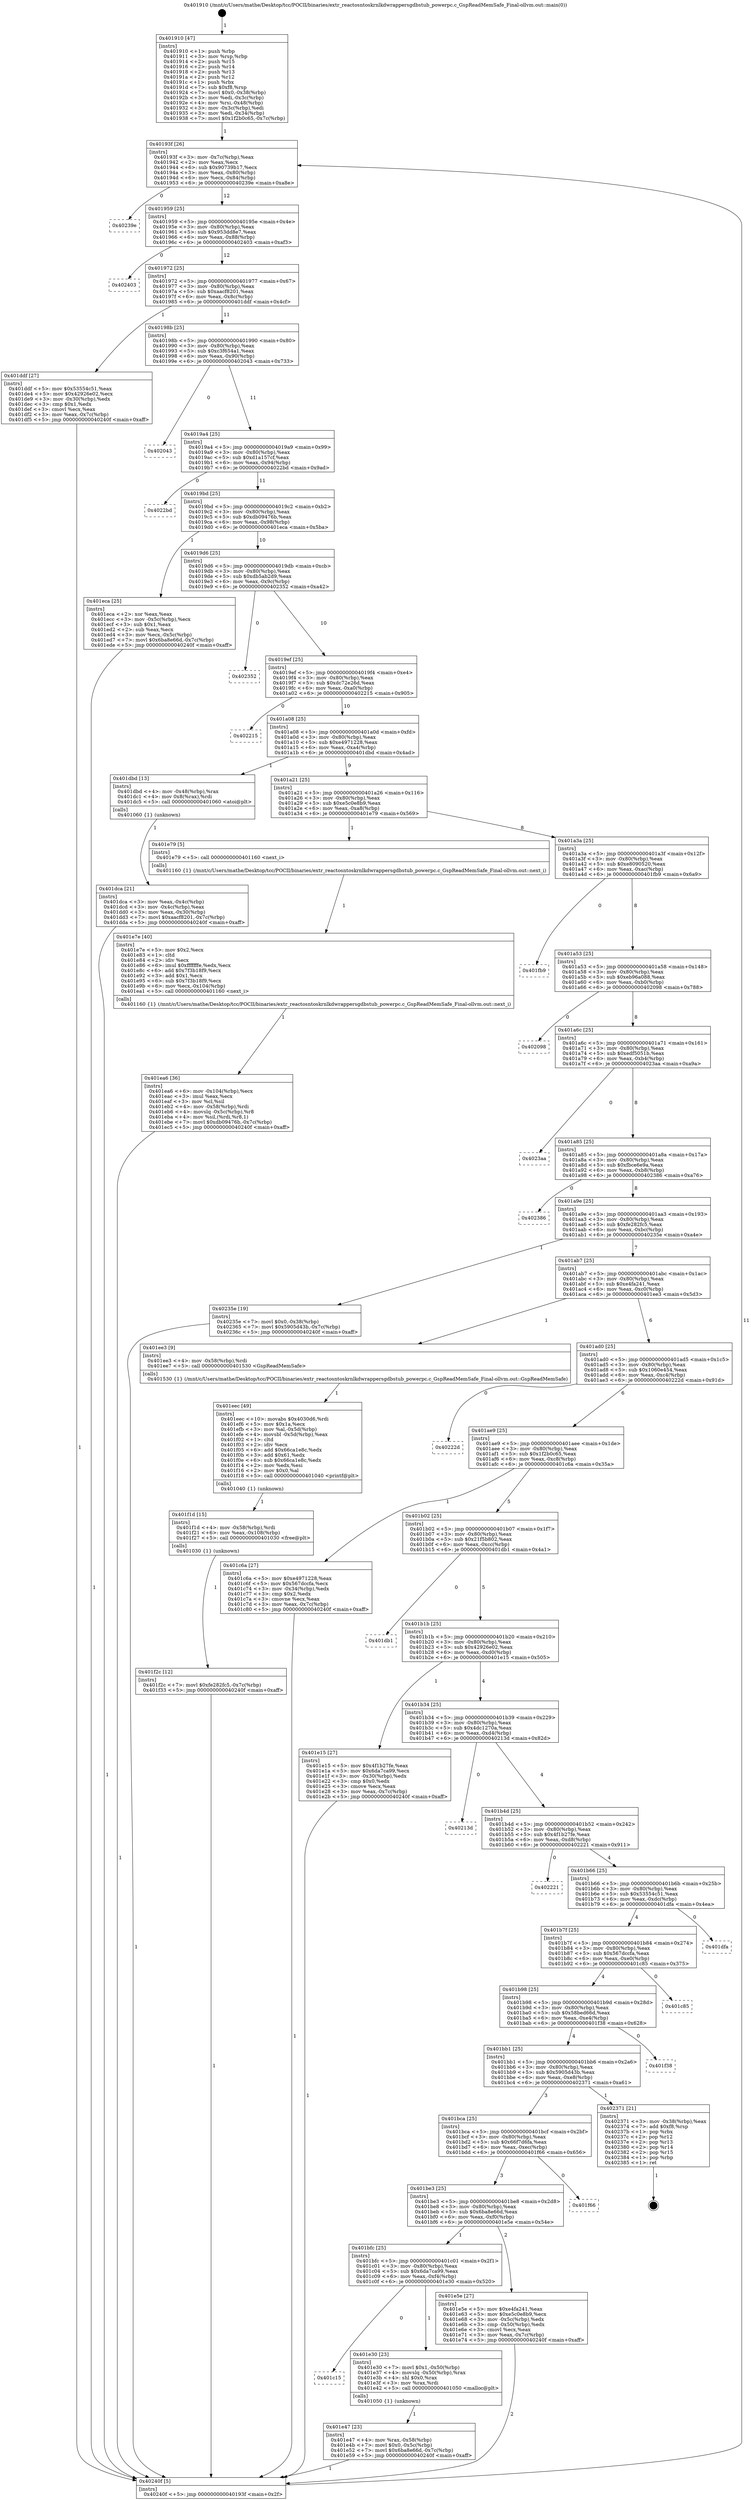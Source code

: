 digraph "0x401910" {
  label = "0x401910 (/mnt/c/Users/mathe/Desktop/tcc/POCII/binaries/extr_reactosntoskrnlkdwrappersgdbstub_powerpc.c_GspReadMemSafe_Final-ollvm.out::main(0))"
  labelloc = "t"
  node[shape=record]

  Entry [label="",width=0.3,height=0.3,shape=circle,fillcolor=black,style=filled]
  "0x40193f" [label="{
     0x40193f [26]\l
     | [instrs]\l
     &nbsp;&nbsp;0x40193f \<+3\>: mov -0x7c(%rbp),%eax\l
     &nbsp;&nbsp;0x401942 \<+2\>: mov %eax,%ecx\l
     &nbsp;&nbsp;0x401944 \<+6\>: sub $0x90739b17,%ecx\l
     &nbsp;&nbsp;0x40194a \<+3\>: mov %eax,-0x80(%rbp)\l
     &nbsp;&nbsp;0x40194d \<+6\>: mov %ecx,-0x84(%rbp)\l
     &nbsp;&nbsp;0x401953 \<+6\>: je 000000000040239e \<main+0xa8e\>\l
  }"]
  "0x40239e" [label="{
     0x40239e\l
  }", style=dashed]
  "0x401959" [label="{
     0x401959 [25]\l
     | [instrs]\l
     &nbsp;&nbsp;0x401959 \<+5\>: jmp 000000000040195e \<main+0x4e\>\l
     &nbsp;&nbsp;0x40195e \<+3\>: mov -0x80(%rbp),%eax\l
     &nbsp;&nbsp;0x401961 \<+5\>: sub $0x953dd8e7,%eax\l
     &nbsp;&nbsp;0x401966 \<+6\>: mov %eax,-0x88(%rbp)\l
     &nbsp;&nbsp;0x40196c \<+6\>: je 0000000000402403 \<main+0xaf3\>\l
  }"]
  Exit [label="",width=0.3,height=0.3,shape=circle,fillcolor=black,style=filled,peripheries=2]
  "0x402403" [label="{
     0x402403\l
  }", style=dashed]
  "0x401972" [label="{
     0x401972 [25]\l
     | [instrs]\l
     &nbsp;&nbsp;0x401972 \<+5\>: jmp 0000000000401977 \<main+0x67\>\l
     &nbsp;&nbsp;0x401977 \<+3\>: mov -0x80(%rbp),%eax\l
     &nbsp;&nbsp;0x40197a \<+5\>: sub $0xaacf8201,%eax\l
     &nbsp;&nbsp;0x40197f \<+6\>: mov %eax,-0x8c(%rbp)\l
     &nbsp;&nbsp;0x401985 \<+6\>: je 0000000000401ddf \<main+0x4cf\>\l
  }"]
  "0x401f2c" [label="{
     0x401f2c [12]\l
     | [instrs]\l
     &nbsp;&nbsp;0x401f2c \<+7\>: movl $0xfe282fc5,-0x7c(%rbp)\l
     &nbsp;&nbsp;0x401f33 \<+5\>: jmp 000000000040240f \<main+0xaff\>\l
  }"]
  "0x401ddf" [label="{
     0x401ddf [27]\l
     | [instrs]\l
     &nbsp;&nbsp;0x401ddf \<+5\>: mov $0x53554c51,%eax\l
     &nbsp;&nbsp;0x401de4 \<+5\>: mov $0x42926e02,%ecx\l
     &nbsp;&nbsp;0x401de9 \<+3\>: mov -0x30(%rbp),%edx\l
     &nbsp;&nbsp;0x401dec \<+3\>: cmp $0x1,%edx\l
     &nbsp;&nbsp;0x401def \<+3\>: cmovl %ecx,%eax\l
     &nbsp;&nbsp;0x401df2 \<+3\>: mov %eax,-0x7c(%rbp)\l
     &nbsp;&nbsp;0x401df5 \<+5\>: jmp 000000000040240f \<main+0xaff\>\l
  }"]
  "0x40198b" [label="{
     0x40198b [25]\l
     | [instrs]\l
     &nbsp;&nbsp;0x40198b \<+5\>: jmp 0000000000401990 \<main+0x80\>\l
     &nbsp;&nbsp;0x401990 \<+3\>: mov -0x80(%rbp),%eax\l
     &nbsp;&nbsp;0x401993 \<+5\>: sub $0xc3f654a1,%eax\l
     &nbsp;&nbsp;0x401998 \<+6\>: mov %eax,-0x90(%rbp)\l
     &nbsp;&nbsp;0x40199e \<+6\>: je 0000000000402043 \<main+0x733\>\l
  }"]
  "0x401f1d" [label="{
     0x401f1d [15]\l
     | [instrs]\l
     &nbsp;&nbsp;0x401f1d \<+4\>: mov -0x58(%rbp),%rdi\l
     &nbsp;&nbsp;0x401f21 \<+6\>: mov %eax,-0x108(%rbp)\l
     &nbsp;&nbsp;0x401f27 \<+5\>: call 0000000000401030 \<free@plt\>\l
     | [calls]\l
     &nbsp;&nbsp;0x401030 \{1\} (unknown)\l
  }"]
  "0x402043" [label="{
     0x402043\l
  }", style=dashed]
  "0x4019a4" [label="{
     0x4019a4 [25]\l
     | [instrs]\l
     &nbsp;&nbsp;0x4019a4 \<+5\>: jmp 00000000004019a9 \<main+0x99\>\l
     &nbsp;&nbsp;0x4019a9 \<+3\>: mov -0x80(%rbp),%eax\l
     &nbsp;&nbsp;0x4019ac \<+5\>: sub $0xd1a157cf,%eax\l
     &nbsp;&nbsp;0x4019b1 \<+6\>: mov %eax,-0x94(%rbp)\l
     &nbsp;&nbsp;0x4019b7 \<+6\>: je 00000000004022bd \<main+0x9ad\>\l
  }"]
  "0x401eec" [label="{
     0x401eec [49]\l
     | [instrs]\l
     &nbsp;&nbsp;0x401eec \<+10\>: movabs $0x4030d6,%rdi\l
     &nbsp;&nbsp;0x401ef6 \<+5\>: mov $0x1a,%ecx\l
     &nbsp;&nbsp;0x401efb \<+3\>: mov %al,-0x5d(%rbp)\l
     &nbsp;&nbsp;0x401efe \<+4\>: movsbl -0x5d(%rbp),%eax\l
     &nbsp;&nbsp;0x401f02 \<+1\>: cltd\l
     &nbsp;&nbsp;0x401f03 \<+2\>: idiv %ecx\l
     &nbsp;&nbsp;0x401f05 \<+6\>: add $0x66ca1e8c,%edx\l
     &nbsp;&nbsp;0x401f0b \<+3\>: add $0x61,%edx\l
     &nbsp;&nbsp;0x401f0e \<+6\>: sub $0x66ca1e8c,%edx\l
     &nbsp;&nbsp;0x401f14 \<+2\>: mov %edx,%esi\l
     &nbsp;&nbsp;0x401f16 \<+2\>: mov $0x0,%al\l
     &nbsp;&nbsp;0x401f18 \<+5\>: call 0000000000401040 \<printf@plt\>\l
     | [calls]\l
     &nbsp;&nbsp;0x401040 \{1\} (unknown)\l
  }"]
  "0x4022bd" [label="{
     0x4022bd\l
  }", style=dashed]
  "0x4019bd" [label="{
     0x4019bd [25]\l
     | [instrs]\l
     &nbsp;&nbsp;0x4019bd \<+5\>: jmp 00000000004019c2 \<main+0xb2\>\l
     &nbsp;&nbsp;0x4019c2 \<+3\>: mov -0x80(%rbp),%eax\l
     &nbsp;&nbsp;0x4019c5 \<+5\>: sub $0xdb09476b,%eax\l
     &nbsp;&nbsp;0x4019ca \<+6\>: mov %eax,-0x98(%rbp)\l
     &nbsp;&nbsp;0x4019d0 \<+6\>: je 0000000000401eca \<main+0x5ba\>\l
  }"]
  "0x401ea6" [label="{
     0x401ea6 [36]\l
     | [instrs]\l
     &nbsp;&nbsp;0x401ea6 \<+6\>: mov -0x104(%rbp),%ecx\l
     &nbsp;&nbsp;0x401eac \<+3\>: imul %eax,%ecx\l
     &nbsp;&nbsp;0x401eaf \<+3\>: mov %cl,%sil\l
     &nbsp;&nbsp;0x401eb2 \<+4\>: mov -0x58(%rbp),%rdi\l
     &nbsp;&nbsp;0x401eb6 \<+4\>: movslq -0x5c(%rbp),%r8\l
     &nbsp;&nbsp;0x401eba \<+4\>: mov %sil,(%rdi,%r8,1)\l
     &nbsp;&nbsp;0x401ebe \<+7\>: movl $0xdb09476b,-0x7c(%rbp)\l
     &nbsp;&nbsp;0x401ec5 \<+5\>: jmp 000000000040240f \<main+0xaff\>\l
  }"]
  "0x401eca" [label="{
     0x401eca [25]\l
     | [instrs]\l
     &nbsp;&nbsp;0x401eca \<+2\>: xor %eax,%eax\l
     &nbsp;&nbsp;0x401ecc \<+3\>: mov -0x5c(%rbp),%ecx\l
     &nbsp;&nbsp;0x401ecf \<+3\>: sub $0x1,%eax\l
     &nbsp;&nbsp;0x401ed2 \<+2\>: sub %eax,%ecx\l
     &nbsp;&nbsp;0x401ed4 \<+3\>: mov %ecx,-0x5c(%rbp)\l
     &nbsp;&nbsp;0x401ed7 \<+7\>: movl $0x6ba8e66d,-0x7c(%rbp)\l
     &nbsp;&nbsp;0x401ede \<+5\>: jmp 000000000040240f \<main+0xaff\>\l
  }"]
  "0x4019d6" [label="{
     0x4019d6 [25]\l
     | [instrs]\l
     &nbsp;&nbsp;0x4019d6 \<+5\>: jmp 00000000004019db \<main+0xcb\>\l
     &nbsp;&nbsp;0x4019db \<+3\>: mov -0x80(%rbp),%eax\l
     &nbsp;&nbsp;0x4019de \<+5\>: sub $0xdb5ab2d9,%eax\l
     &nbsp;&nbsp;0x4019e3 \<+6\>: mov %eax,-0x9c(%rbp)\l
     &nbsp;&nbsp;0x4019e9 \<+6\>: je 0000000000402352 \<main+0xa42\>\l
  }"]
  "0x401e7e" [label="{
     0x401e7e [40]\l
     | [instrs]\l
     &nbsp;&nbsp;0x401e7e \<+5\>: mov $0x2,%ecx\l
     &nbsp;&nbsp;0x401e83 \<+1\>: cltd\l
     &nbsp;&nbsp;0x401e84 \<+2\>: idiv %ecx\l
     &nbsp;&nbsp;0x401e86 \<+6\>: imul $0xfffffffe,%edx,%ecx\l
     &nbsp;&nbsp;0x401e8c \<+6\>: add $0x7f3b18f9,%ecx\l
     &nbsp;&nbsp;0x401e92 \<+3\>: add $0x1,%ecx\l
     &nbsp;&nbsp;0x401e95 \<+6\>: sub $0x7f3b18f9,%ecx\l
     &nbsp;&nbsp;0x401e9b \<+6\>: mov %ecx,-0x104(%rbp)\l
     &nbsp;&nbsp;0x401ea1 \<+5\>: call 0000000000401160 \<next_i\>\l
     | [calls]\l
     &nbsp;&nbsp;0x401160 \{1\} (/mnt/c/Users/mathe/Desktop/tcc/POCII/binaries/extr_reactosntoskrnlkdwrappersgdbstub_powerpc.c_GspReadMemSafe_Final-ollvm.out::next_i)\l
  }"]
  "0x402352" [label="{
     0x402352\l
  }", style=dashed]
  "0x4019ef" [label="{
     0x4019ef [25]\l
     | [instrs]\l
     &nbsp;&nbsp;0x4019ef \<+5\>: jmp 00000000004019f4 \<main+0xe4\>\l
     &nbsp;&nbsp;0x4019f4 \<+3\>: mov -0x80(%rbp),%eax\l
     &nbsp;&nbsp;0x4019f7 \<+5\>: sub $0xdc72e26d,%eax\l
     &nbsp;&nbsp;0x4019fc \<+6\>: mov %eax,-0xa0(%rbp)\l
     &nbsp;&nbsp;0x401a02 \<+6\>: je 0000000000402215 \<main+0x905\>\l
  }"]
  "0x401e47" [label="{
     0x401e47 [23]\l
     | [instrs]\l
     &nbsp;&nbsp;0x401e47 \<+4\>: mov %rax,-0x58(%rbp)\l
     &nbsp;&nbsp;0x401e4b \<+7\>: movl $0x0,-0x5c(%rbp)\l
     &nbsp;&nbsp;0x401e52 \<+7\>: movl $0x6ba8e66d,-0x7c(%rbp)\l
     &nbsp;&nbsp;0x401e59 \<+5\>: jmp 000000000040240f \<main+0xaff\>\l
  }"]
  "0x402215" [label="{
     0x402215\l
  }", style=dashed]
  "0x401a08" [label="{
     0x401a08 [25]\l
     | [instrs]\l
     &nbsp;&nbsp;0x401a08 \<+5\>: jmp 0000000000401a0d \<main+0xfd\>\l
     &nbsp;&nbsp;0x401a0d \<+3\>: mov -0x80(%rbp),%eax\l
     &nbsp;&nbsp;0x401a10 \<+5\>: sub $0xe4971228,%eax\l
     &nbsp;&nbsp;0x401a15 \<+6\>: mov %eax,-0xa4(%rbp)\l
     &nbsp;&nbsp;0x401a1b \<+6\>: je 0000000000401dbd \<main+0x4ad\>\l
  }"]
  "0x401c15" [label="{
     0x401c15\l
  }", style=dashed]
  "0x401dbd" [label="{
     0x401dbd [13]\l
     | [instrs]\l
     &nbsp;&nbsp;0x401dbd \<+4\>: mov -0x48(%rbp),%rax\l
     &nbsp;&nbsp;0x401dc1 \<+4\>: mov 0x8(%rax),%rdi\l
     &nbsp;&nbsp;0x401dc5 \<+5\>: call 0000000000401060 \<atoi@plt\>\l
     | [calls]\l
     &nbsp;&nbsp;0x401060 \{1\} (unknown)\l
  }"]
  "0x401a21" [label="{
     0x401a21 [25]\l
     | [instrs]\l
     &nbsp;&nbsp;0x401a21 \<+5\>: jmp 0000000000401a26 \<main+0x116\>\l
     &nbsp;&nbsp;0x401a26 \<+3\>: mov -0x80(%rbp),%eax\l
     &nbsp;&nbsp;0x401a29 \<+5\>: sub $0xe5c0e8b9,%eax\l
     &nbsp;&nbsp;0x401a2e \<+6\>: mov %eax,-0xa8(%rbp)\l
     &nbsp;&nbsp;0x401a34 \<+6\>: je 0000000000401e79 \<main+0x569\>\l
  }"]
  "0x401e30" [label="{
     0x401e30 [23]\l
     | [instrs]\l
     &nbsp;&nbsp;0x401e30 \<+7\>: movl $0x1,-0x50(%rbp)\l
     &nbsp;&nbsp;0x401e37 \<+4\>: movslq -0x50(%rbp),%rax\l
     &nbsp;&nbsp;0x401e3b \<+4\>: shl $0x0,%rax\l
     &nbsp;&nbsp;0x401e3f \<+3\>: mov %rax,%rdi\l
     &nbsp;&nbsp;0x401e42 \<+5\>: call 0000000000401050 \<malloc@plt\>\l
     | [calls]\l
     &nbsp;&nbsp;0x401050 \{1\} (unknown)\l
  }"]
  "0x401e79" [label="{
     0x401e79 [5]\l
     | [instrs]\l
     &nbsp;&nbsp;0x401e79 \<+5\>: call 0000000000401160 \<next_i\>\l
     | [calls]\l
     &nbsp;&nbsp;0x401160 \{1\} (/mnt/c/Users/mathe/Desktop/tcc/POCII/binaries/extr_reactosntoskrnlkdwrappersgdbstub_powerpc.c_GspReadMemSafe_Final-ollvm.out::next_i)\l
  }"]
  "0x401a3a" [label="{
     0x401a3a [25]\l
     | [instrs]\l
     &nbsp;&nbsp;0x401a3a \<+5\>: jmp 0000000000401a3f \<main+0x12f\>\l
     &nbsp;&nbsp;0x401a3f \<+3\>: mov -0x80(%rbp),%eax\l
     &nbsp;&nbsp;0x401a42 \<+5\>: sub $0xe8090520,%eax\l
     &nbsp;&nbsp;0x401a47 \<+6\>: mov %eax,-0xac(%rbp)\l
     &nbsp;&nbsp;0x401a4d \<+6\>: je 0000000000401fb9 \<main+0x6a9\>\l
  }"]
  "0x401bfc" [label="{
     0x401bfc [25]\l
     | [instrs]\l
     &nbsp;&nbsp;0x401bfc \<+5\>: jmp 0000000000401c01 \<main+0x2f1\>\l
     &nbsp;&nbsp;0x401c01 \<+3\>: mov -0x80(%rbp),%eax\l
     &nbsp;&nbsp;0x401c04 \<+5\>: sub $0x6da7ca99,%eax\l
     &nbsp;&nbsp;0x401c09 \<+6\>: mov %eax,-0xf4(%rbp)\l
     &nbsp;&nbsp;0x401c0f \<+6\>: je 0000000000401e30 \<main+0x520\>\l
  }"]
  "0x401fb9" [label="{
     0x401fb9\l
  }", style=dashed]
  "0x401a53" [label="{
     0x401a53 [25]\l
     | [instrs]\l
     &nbsp;&nbsp;0x401a53 \<+5\>: jmp 0000000000401a58 \<main+0x148\>\l
     &nbsp;&nbsp;0x401a58 \<+3\>: mov -0x80(%rbp),%eax\l
     &nbsp;&nbsp;0x401a5b \<+5\>: sub $0xeb96a088,%eax\l
     &nbsp;&nbsp;0x401a60 \<+6\>: mov %eax,-0xb0(%rbp)\l
     &nbsp;&nbsp;0x401a66 \<+6\>: je 0000000000402098 \<main+0x788\>\l
  }"]
  "0x401e5e" [label="{
     0x401e5e [27]\l
     | [instrs]\l
     &nbsp;&nbsp;0x401e5e \<+5\>: mov $0xe4fa241,%eax\l
     &nbsp;&nbsp;0x401e63 \<+5\>: mov $0xe5c0e8b9,%ecx\l
     &nbsp;&nbsp;0x401e68 \<+3\>: mov -0x5c(%rbp),%edx\l
     &nbsp;&nbsp;0x401e6b \<+3\>: cmp -0x50(%rbp),%edx\l
     &nbsp;&nbsp;0x401e6e \<+3\>: cmovl %ecx,%eax\l
     &nbsp;&nbsp;0x401e71 \<+3\>: mov %eax,-0x7c(%rbp)\l
     &nbsp;&nbsp;0x401e74 \<+5\>: jmp 000000000040240f \<main+0xaff\>\l
  }"]
  "0x402098" [label="{
     0x402098\l
  }", style=dashed]
  "0x401a6c" [label="{
     0x401a6c [25]\l
     | [instrs]\l
     &nbsp;&nbsp;0x401a6c \<+5\>: jmp 0000000000401a71 \<main+0x161\>\l
     &nbsp;&nbsp;0x401a71 \<+3\>: mov -0x80(%rbp),%eax\l
     &nbsp;&nbsp;0x401a74 \<+5\>: sub $0xedf5051b,%eax\l
     &nbsp;&nbsp;0x401a79 \<+6\>: mov %eax,-0xb4(%rbp)\l
     &nbsp;&nbsp;0x401a7f \<+6\>: je 00000000004023aa \<main+0xa9a\>\l
  }"]
  "0x401be3" [label="{
     0x401be3 [25]\l
     | [instrs]\l
     &nbsp;&nbsp;0x401be3 \<+5\>: jmp 0000000000401be8 \<main+0x2d8\>\l
     &nbsp;&nbsp;0x401be8 \<+3\>: mov -0x80(%rbp),%eax\l
     &nbsp;&nbsp;0x401beb \<+5\>: sub $0x6ba8e66d,%eax\l
     &nbsp;&nbsp;0x401bf0 \<+6\>: mov %eax,-0xf0(%rbp)\l
     &nbsp;&nbsp;0x401bf6 \<+6\>: je 0000000000401e5e \<main+0x54e\>\l
  }"]
  "0x4023aa" [label="{
     0x4023aa\l
  }", style=dashed]
  "0x401a85" [label="{
     0x401a85 [25]\l
     | [instrs]\l
     &nbsp;&nbsp;0x401a85 \<+5\>: jmp 0000000000401a8a \<main+0x17a\>\l
     &nbsp;&nbsp;0x401a8a \<+3\>: mov -0x80(%rbp),%eax\l
     &nbsp;&nbsp;0x401a8d \<+5\>: sub $0xfbce6e9a,%eax\l
     &nbsp;&nbsp;0x401a92 \<+6\>: mov %eax,-0xb8(%rbp)\l
     &nbsp;&nbsp;0x401a98 \<+6\>: je 0000000000402386 \<main+0xa76\>\l
  }"]
  "0x401f66" [label="{
     0x401f66\l
  }", style=dashed]
  "0x402386" [label="{
     0x402386\l
  }", style=dashed]
  "0x401a9e" [label="{
     0x401a9e [25]\l
     | [instrs]\l
     &nbsp;&nbsp;0x401a9e \<+5\>: jmp 0000000000401aa3 \<main+0x193\>\l
     &nbsp;&nbsp;0x401aa3 \<+3\>: mov -0x80(%rbp),%eax\l
     &nbsp;&nbsp;0x401aa6 \<+5\>: sub $0xfe282fc5,%eax\l
     &nbsp;&nbsp;0x401aab \<+6\>: mov %eax,-0xbc(%rbp)\l
     &nbsp;&nbsp;0x401ab1 \<+6\>: je 000000000040235e \<main+0xa4e\>\l
  }"]
  "0x401bca" [label="{
     0x401bca [25]\l
     | [instrs]\l
     &nbsp;&nbsp;0x401bca \<+5\>: jmp 0000000000401bcf \<main+0x2bf\>\l
     &nbsp;&nbsp;0x401bcf \<+3\>: mov -0x80(%rbp),%eax\l
     &nbsp;&nbsp;0x401bd2 \<+5\>: sub $0x66f7d6fa,%eax\l
     &nbsp;&nbsp;0x401bd7 \<+6\>: mov %eax,-0xec(%rbp)\l
     &nbsp;&nbsp;0x401bdd \<+6\>: je 0000000000401f66 \<main+0x656\>\l
  }"]
  "0x40235e" [label="{
     0x40235e [19]\l
     | [instrs]\l
     &nbsp;&nbsp;0x40235e \<+7\>: movl $0x0,-0x38(%rbp)\l
     &nbsp;&nbsp;0x402365 \<+7\>: movl $0x5905d43b,-0x7c(%rbp)\l
     &nbsp;&nbsp;0x40236c \<+5\>: jmp 000000000040240f \<main+0xaff\>\l
  }"]
  "0x401ab7" [label="{
     0x401ab7 [25]\l
     | [instrs]\l
     &nbsp;&nbsp;0x401ab7 \<+5\>: jmp 0000000000401abc \<main+0x1ac\>\l
     &nbsp;&nbsp;0x401abc \<+3\>: mov -0x80(%rbp),%eax\l
     &nbsp;&nbsp;0x401abf \<+5\>: sub $0xe4fa241,%eax\l
     &nbsp;&nbsp;0x401ac4 \<+6\>: mov %eax,-0xc0(%rbp)\l
     &nbsp;&nbsp;0x401aca \<+6\>: je 0000000000401ee3 \<main+0x5d3\>\l
  }"]
  "0x402371" [label="{
     0x402371 [21]\l
     | [instrs]\l
     &nbsp;&nbsp;0x402371 \<+3\>: mov -0x38(%rbp),%eax\l
     &nbsp;&nbsp;0x402374 \<+7\>: add $0xf8,%rsp\l
     &nbsp;&nbsp;0x40237b \<+1\>: pop %rbx\l
     &nbsp;&nbsp;0x40237c \<+2\>: pop %r12\l
     &nbsp;&nbsp;0x40237e \<+2\>: pop %r13\l
     &nbsp;&nbsp;0x402380 \<+2\>: pop %r14\l
     &nbsp;&nbsp;0x402382 \<+2\>: pop %r15\l
     &nbsp;&nbsp;0x402384 \<+1\>: pop %rbp\l
     &nbsp;&nbsp;0x402385 \<+1\>: ret\l
  }"]
  "0x401ee3" [label="{
     0x401ee3 [9]\l
     | [instrs]\l
     &nbsp;&nbsp;0x401ee3 \<+4\>: mov -0x58(%rbp),%rdi\l
     &nbsp;&nbsp;0x401ee7 \<+5\>: call 0000000000401530 \<GspReadMemSafe\>\l
     | [calls]\l
     &nbsp;&nbsp;0x401530 \{1\} (/mnt/c/Users/mathe/Desktop/tcc/POCII/binaries/extr_reactosntoskrnlkdwrappersgdbstub_powerpc.c_GspReadMemSafe_Final-ollvm.out::GspReadMemSafe)\l
  }"]
  "0x401ad0" [label="{
     0x401ad0 [25]\l
     | [instrs]\l
     &nbsp;&nbsp;0x401ad0 \<+5\>: jmp 0000000000401ad5 \<main+0x1c5\>\l
     &nbsp;&nbsp;0x401ad5 \<+3\>: mov -0x80(%rbp),%eax\l
     &nbsp;&nbsp;0x401ad8 \<+5\>: sub $0x1060e454,%eax\l
     &nbsp;&nbsp;0x401add \<+6\>: mov %eax,-0xc4(%rbp)\l
     &nbsp;&nbsp;0x401ae3 \<+6\>: je 000000000040222d \<main+0x91d\>\l
  }"]
  "0x401bb1" [label="{
     0x401bb1 [25]\l
     | [instrs]\l
     &nbsp;&nbsp;0x401bb1 \<+5\>: jmp 0000000000401bb6 \<main+0x2a6\>\l
     &nbsp;&nbsp;0x401bb6 \<+3\>: mov -0x80(%rbp),%eax\l
     &nbsp;&nbsp;0x401bb9 \<+5\>: sub $0x5905d43b,%eax\l
     &nbsp;&nbsp;0x401bbe \<+6\>: mov %eax,-0xe8(%rbp)\l
     &nbsp;&nbsp;0x401bc4 \<+6\>: je 0000000000402371 \<main+0xa61\>\l
  }"]
  "0x40222d" [label="{
     0x40222d\l
  }", style=dashed]
  "0x401ae9" [label="{
     0x401ae9 [25]\l
     | [instrs]\l
     &nbsp;&nbsp;0x401ae9 \<+5\>: jmp 0000000000401aee \<main+0x1de\>\l
     &nbsp;&nbsp;0x401aee \<+3\>: mov -0x80(%rbp),%eax\l
     &nbsp;&nbsp;0x401af1 \<+5\>: sub $0x1f2b0c65,%eax\l
     &nbsp;&nbsp;0x401af6 \<+6\>: mov %eax,-0xc8(%rbp)\l
     &nbsp;&nbsp;0x401afc \<+6\>: je 0000000000401c6a \<main+0x35a\>\l
  }"]
  "0x401f38" [label="{
     0x401f38\l
  }", style=dashed]
  "0x401c6a" [label="{
     0x401c6a [27]\l
     | [instrs]\l
     &nbsp;&nbsp;0x401c6a \<+5\>: mov $0xe4971228,%eax\l
     &nbsp;&nbsp;0x401c6f \<+5\>: mov $0x567dccfa,%ecx\l
     &nbsp;&nbsp;0x401c74 \<+3\>: mov -0x34(%rbp),%edx\l
     &nbsp;&nbsp;0x401c77 \<+3\>: cmp $0x2,%edx\l
     &nbsp;&nbsp;0x401c7a \<+3\>: cmovne %ecx,%eax\l
     &nbsp;&nbsp;0x401c7d \<+3\>: mov %eax,-0x7c(%rbp)\l
     &nbsp;&nbsp;0x401c80 \<+5\>: jmp 000000000040240f \<main+0xaff\>\l
  }"]
  "0x401b02" [label="{
     0x401b02 [25]\l
     | [instrs]\l
     &nbsp;&nbsp;0x401b02 \<+5\>: jmp 0000000000401b07 \<main+0x1f7\>\l
     &nbsp;&nbsp;0x401b07 \<+3\>: mov -0x80(%rbp),%eax\l
     &nbsp;&nbsp;0x401b0a \<+5\>: sub $0x21f5b802,%eax\l
     &nbsp;&nbsp;0x401b0f \<+6\>: mov %eax,-0xcc(%rbp)\l
     &nbsp;&nbsp;0x401b15 \<+6\>: je 0000000000401db1 \<main+0x4a1\>\l
  }"]
  "0x40240f" [label="{
     0x40240f [5]\l
     | [instrs]\l
     &nbsp;&nbsp;0x40240f \<+5\>: jmp 000000000040193f \<main+0x2f\>\l
  }"]
  "0x401910" [label="{
     0x401910 [47]\l
     | [instrs]\l
     &nbsp;&nbsp;0x401910 \<+1\>: push %rbp\l
     &nbsp;&nbsp;0x401911 \<+3\>: mov %rsp,%rbp\l
     &nbsp;&nbsp;0x401914 \<+2\>: push %r15\l
     &nbsp;&nbsp;0x401916 \<+2\>: push %r14\l
     &nbsp;&nbsp;0x401918 \<+2\>: push %r13\l
     &nbsp;&nbsp;0x40191a \<+2\>: push %r12\l
     &nbsp;&nbsp;0x40191c \<+1\>: push %rbx\l
     &nbsp;&nbsp;0x40191d \<+7\>: sub $0xf8,%rsp\l
     &nbsp;&nbsp;0x401924 \<+7\>: movl $0x0,-0x38(%rbp)\l
     &nbsp;&nbsp;0x40192b \<+3\>: mov %edi,-0x3c(%rbp)\l
     &nbsp;&nbsp;0x40192e \<+4\>: mov %rsi,-0x48(%rbp)\l
     &nbsp;&nbsp;0x401932 \<+3\>: mov -0x3c(%rbp),%edi\l
     &nbsp;&nbsp;0x401935 \<+3\>: mov %edi,-0x34(%rbp)\l
     &nbsp;&nbsp;0x401938 \<+7\>: movl $0x1f2b0c65,-0x7c(%rbp)\l
  }"]
  "0x401dca" [label="{
     0x401dca [21]\l
     | [instrs]\l
     &nbsp;&nbsp;0x401dca \<+3\>: mov %eax,-0x4c(%rbp)\l
     &nbsp;&nbsp;0x401dcd \<+3\>: mov -0x4c(%rbp),%eax\l
     &nbsp;&nbsp;0x401dd0 \<+3\>: mov %eax,-0x30(%rbp)\l
     &nbsp;&nbsp;0x401dd3 \<+7\>: movl $0xaacf8201,-0x7c(%rbp)\l
     &nbsp;&nbsp;0x401dda \<+5\>: jmp 000000000040240f \<main+0xaff\>\l
  }"]
  "0x401b98" [label="{
     0x401b98 [25]\l
     | [instrs]\l
     &nbsp;&nbsp;0x401b98 \<+5\>: jmp 0000000000401b9d \<main+0x28d\>\l
     &nbsp;&nbsp;0x401b9d \<+3\>: mov -0x80(%rbp),%eax\l
     &nbsp;&nbsp;0x401ba0 \<+5\>: sub $0x58bed66d,%eax\l
     &nbsp;&nbsp;0x401ba5 \<+6\>: mov %eax,-0xe4(%rbp)\l
     &nbsp;&nbsp;0x401bab \<+6\>: je 0000000000401f38 \<main+0x628\>\l
  }"]
  "0x401db1" [label="{
     0x401db1\l
  }", style=dashed]
  "0x401b1b" [label="{
     0x401b1b [25]\l
     | [instrs]\l
     &nbsp;&nbsp;0x401b1b \<+5\>: jmp 0000000000401b20 \<main+0x210\>\l
     &nbsp;&nbsp;0x401b20 \<+3\>: mov -0x80(%rbp),%eax\l
     &nbsp;&nbsp;0x401b23 \<+5\>: sub $0x42926e02,%eax\l
     &nbsp;&nbsp;0x401b28 \<+6\>: mov %eax,-0xd0(%rbp)\l
     &nbsp;&nbsp;0x401b2e \<+6\>: je 0000000000401e15 \<main+0x505\>\l
  }"]
  "0x401c85" [label="{
     0x401c85\l
  }", style=dashed]
  "0x401e15" [label="{
     0x401e15 [27]\l
     | [instrs]\l
     &nbsp;&nbsp;0x401e15 \<+5\>: mov $0x4f1b27fe,%eax\l
     &nbsp;&nbsp;0x401e1a \<+5\>: mov $0x6da7ca99,%ecx\l
     &nbsp;&nbsp;0x401e1f \<+3\>: mov -0x30(%rbp),%edx\l
     &nbsp;&nbsp;0x401e22 \<+3\>: cmp $0x0,%edx\l
     &nbsp;&nbsp;0x401e25 \<+3\>: cmove %ecx,%eax\l
     &nbsp;&nbsp;0x401e28 \<+3\>: mov %eax,-0x7c(%rbp)\l
     &nbsp;&nbsp;0x401e2b \<+5\>: jmp 000000000040240f \<main+0xaff\>\l
  }"]
  "0x401b34" [label="{
     0x401b34 [25]\l
     | [instrs]\l
     &nbsp;&nbsp;0x401b34 \<+5\>: jmp 0000000000401b39 \<main+0x229\>\l
     &nbsp;&nbsp;0x401b39 \<+3\>: mov -0x80(%rbp),%eax\l
     &nbsp;&nbsp;0x401b3c \<+5\>: sub $0x4dc1270a,%eax\l
     &nbsp;&nbsp;0x401b41 \<+6\>: mov %eax,-0xd4(%rbp)\l
     &nbsp;&nbsp;0x401b47 \<+6\>: je 000000000040213d \<main+0x82d\>\l
  }"]
  "0x401b7f" [label="{
     0x401b7f [25]\l
     | [instrs]\l
     &nbsp;&nbsp;0x401b7f \<+5\>: jmp 0000000000401b84 \<main+0x274\>\l
     &nbsp;&nbsp;0x401b84 \<+3\>: mov -0x80(%rbp),%eax\l
     &nbsp;&nbsp;0x401b87 \<+5\>: sub $0x567dccfa,%eax\l
     &nbsp;&nbsp;0x401b8c \<+6\>: mov %eax,-0xe0(%rbp)\l
     &nbsp;&nbsp;0x401b92 \<+6\>: je 0000000000401c85 \<main+0x375\>\l
  }"]
  "0x40213d" [label="{
     0x40213d\l
  }", style=dashed]
  "0x401b4d" [label="{
     0x401b4d [25]\l
     | [instrs]\l
     &nbsp;&nbsp;0x401b4d \<+5\>: jmp 0000000000401b52 \<main+0x242\>\l
     &nbsp;&nbsp;0x401b52 \<+3\>: mov -0x80(%rbp),%eax\l
     &nbsp;&nbsp;0x401b55 \<+5\>: sub $0x4f1b27fe,%eax\l
     &nbsp;&nbsp;0x401b5a \<+6\>: mov %eax,-0xd8(%rbp)\l
     &nbsp;&nbsp;0x401b60 \<+6\>: je 0000000000402221 \<main+0x911\>\l
  }"]
  "0x401dfa" [label="{
     0x401dfa\l
  }", style=dashed]
  "0x402221" [label="{
     0x402221\l
  }", style=dashed]
  "0x401b66" [label="{
     0x401b66 [25]\l
     | [instrs]\l
     &nbsp;&nbsp;0x401b66 \<+5\>: jmp 0000000000401b6b \<main+0x25b\>\l
     &nbsp;&nbsp;0x401b6b \<+3\>: mov -0x80(%rbp),%eax\l
     &nbsp;&nbsp;0x401b6e \<+5\>: sub $0x53554c51,%eax\l
     &nbsp;&nbsp;0x401b73 \<+6\>: mov %eax,-0xdc(%rbp)\l
     &nbsp;&nbsp;0x401b79 \<+6\>: je 0000000000401dfa \<main+0x4ea\>\l
  }"]
  Entry -> "0x401910" [label=" 1"]
  "0x40193f" -> "0x40239e" [label=" 0"]
  "0x40193f" -> "0x401959" [label=" 12"]
  "0x402371" -> Exit [label=" 1"]
  "0x401959" -> "0x402403" [label=" 0"]
  "0x401959" -> "0x401972" [label=" 12"]
  "0x40235e" -> "0x40240f" [label=" 1"]
  "0x401972" -> "0x401ddf" [label=" 1"]
  "0x401972" -> "0x40198b" [label=" 11"]
  "0x401f2c" -> "0x40240f" [label=" 1"]
  "0x40198b" -> "0x402043" [label=" 0"]
  "0x40198b" -> "0x4019a4" [label=" 11"]
  "0x401f1d" -> "0x401f2c" [label=" 1"]
  "0x4019a4" -> "0x4022bd" [label=" 0"]
  "0x4019a4" -> "0x4019bd" [label=" 11"]
  "0x401eec" -> "0x401f1d" [label=" 1"]
  "0x4019bd" -> "0x401eca" [label=" 1"]
  "0x4019bd" -> "0x4019d6" [label=" 10"]
  "0x401ee3" -> "0x401eec" [label=" 1"]
  "0x4019d6" -> "0x402352" [label=" 0"]
  "0x4019d6" -> "0x4019ef" [label=" 10"]
  "0x401eca" -> "0x40240f" [label=" 1"]
  "0x4019ef" -> "0x402215" [label=" 0"]
  "0x4019ef" -> "0x401a08" [label=" 10"]
  "0x401ea6" -> "0x40240f" [label=" 1"]
  "0x401a08" -> "0x401dbd" [label=" 1"]
  "0x401a08" -> "0x401a21" [label=" 9"]
  "0x401e7e" -> "0x401ea6" [label=" 1"]
  "0x401a21" -> "0x401e79" [label=" 1"]
  "0x401a21" -> "0x401a3a" [label=" 8"]
  "0x401e79" -> "0x401e7e" [label=" 1"]
  "0x401a3a" -> "0x401fb9" [label=" 0"]
  "0x401a3a" -> "0x401a53" [label=" 8"]
  "0x401e47" -> "0x40240f" [label=" 1"]
  "0x401a53" -> "0x402098" [label=" 0"]
  "0x401a53" -> "0x401a6c" [label=" 8"]
  "0x401e30" -> "0x401e47" [label=" 1"]
  "0x401a6c" -> "0x4023aa" [label=" 0"]
  "0x401a6c" -> "0x401a85" [label=" 8"]
  "0x401bfc" -> "0x401e30" [label=" 1"]
  "0x401a85" -> "0x402386" [label=" 0"]
  "0x401a85" -> "0x401a9e" [label=" 8"]
  "0x401e5e" -> "0x40240f" [label=" 2"]
  "0x401a9e" -> "0x40235e" [label=" 1"]
  "0x401a9e" -> "0x401ab7" [label=" 7"]
  "0x401be3" -> "0x401e5e" [label=" 2"]
  "0x401ab7" -> "0x401ee3" [label=" 1"]
  "0x401ab7" -> "0x401ad0" [label=" 6"]
  "0x401bfc" -> "0x401c15" [label=" 0"]
  "0x401ad0" -> "0x40222d" [label=" 0"]
  "0x401ad0" -> "0x401ae9" [label=" 6"]
  "0x401bca" -> "0x401f66" [label=" 0"]
  "0x401ae9" -> "0x401c6a" [label=" 1"]
  "0x401ae9" -> "0x401b02" [label=" 5"]
  "0x401c6a" -> "0x40240f" [label=" 1"]
  "0x401910" -> "0x40193f" [label=" 1"]
  "0x40240f" -> "0x40193f" [label=" 11"]
  "0x401dbd" -> "0x401dca" [label=" 1"]
  "0x401dca" -> "0x40240f" [label=" 1"]
  "0x401ddf" -> "0x40240f" [label=" 1"]
  "0x401be3" -> "0x401bfc" [label=" 1"]
  "0x401b02" -> "0x401db1" [label=" 0"]
  "0x401b02" -> "0x401b1b" [label=" 5"]
  "0x401bb1" -> "0x402371" [label=" 1"]
  "0x401b1b" -> "0x401e15" [label=" 1"]
  "0x401b1b" -> "0x401b34" [label=" 4"]
  "0x401e15" -> "0x40240f" [label=" 1"]
  "0x401bca" -> "0x401be3" [label=" 3"]
  "0x401b34" -> "0x40213d" [label=" 0"]
  "0x401b34" -> "0x401b4d" [label=" 4"]
  "0x401b98" -> "0x401f38" [label=" 0"]
  "0x401b4d" -> "0x402221" [label=" 0"]
  "0x401b4d" -> "0x401b66" [label=" 4"]
  "0x401bb1" -> "0x401bca" [label=" 3"]
  "0x401b66" -> "0x401dfa" [label=" 0"]
  "0x401b66" -> "0x401b7f" [label=" 4"]
  "0x401b98" -> "0x401bb1" [label=" 4"]
  "0x401b7f" -> "0x401c85" [label=" 0"]
  "0x401b7f" -> "0x401b98" [label=" 4"]
}
